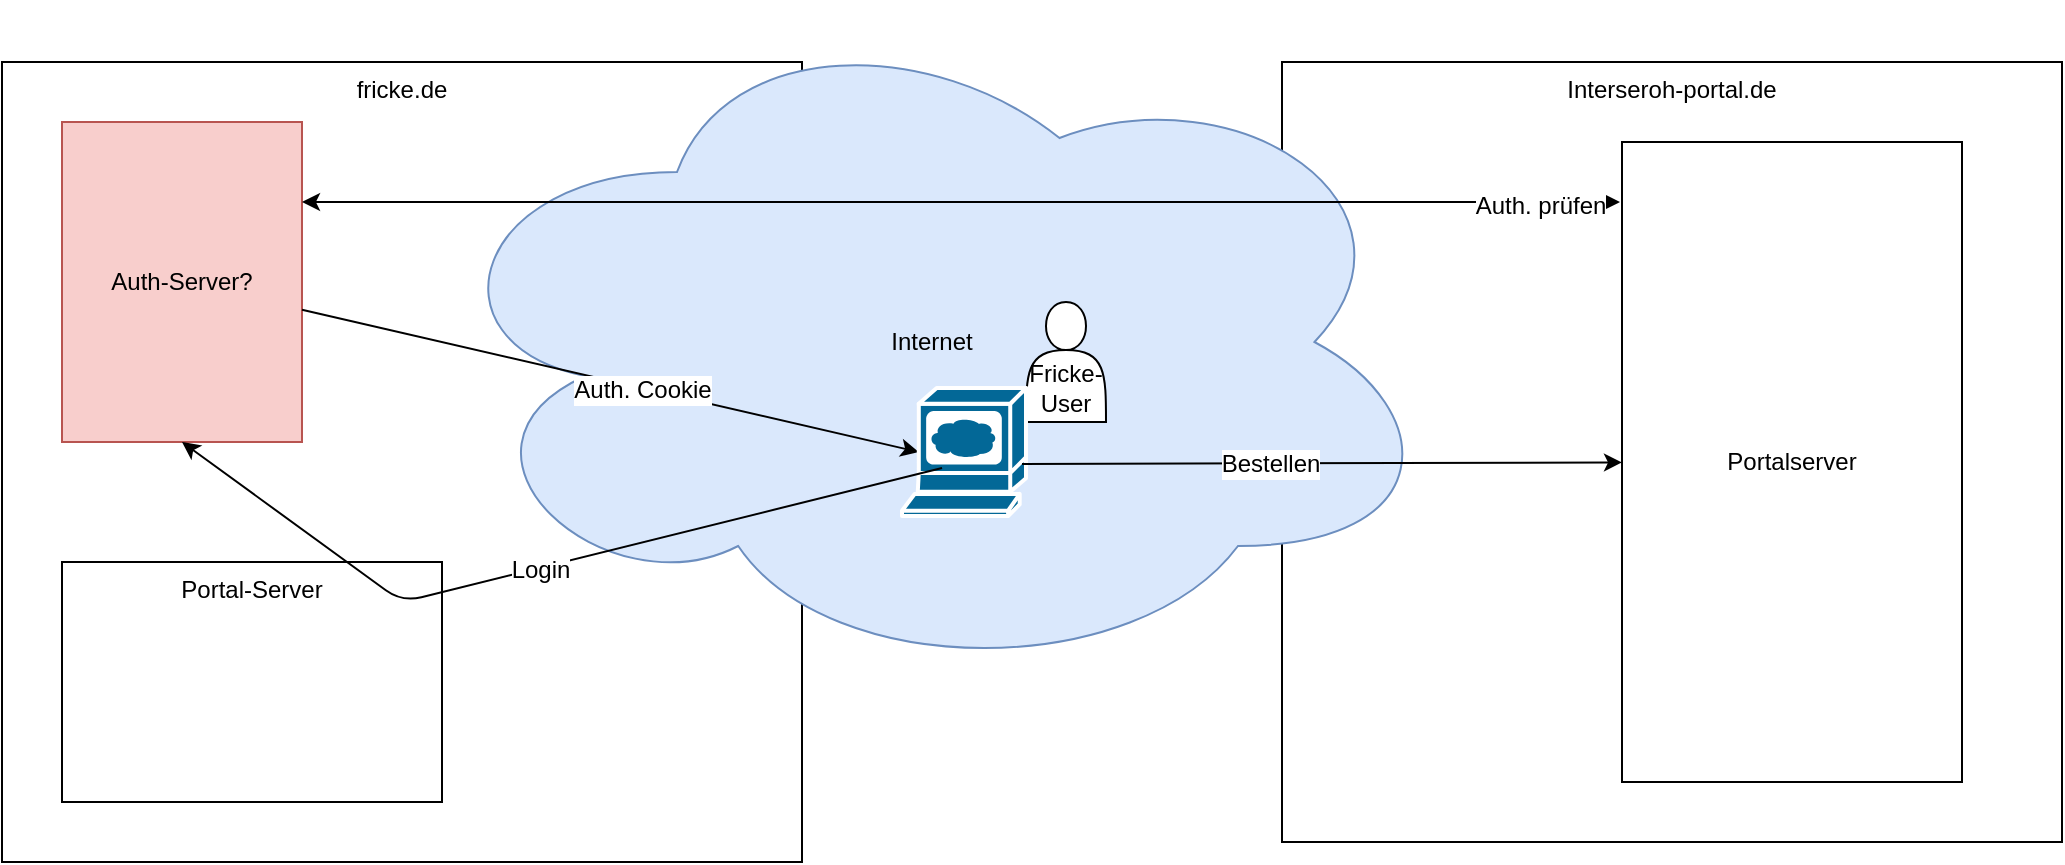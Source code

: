 <mxfile version="12.6.1" type="github"><diagram id="k1X5bBvmbNkZK3j2QXO3" name="Page-1"><mxGraphModel dx="1408" dy="699" grid="1" gridSize="10" guides="1" tooltips="1" connect="1" arrows="1" fold="1" page="1" pageScale="1" pageWidth="827" pageHeight="1169" math="0" shadow="0"><root><mxCell id="0"/><mxCell id="1" parent="0"/><mxCell id="2sJFYJljz5uQflkSVIoG-1" value="fricke.de" style="whiteSpace=wrap;html=1;aspect=fixed;horizontal=1;verticalAlign=top;" vertex="1" parent="1"><mxGeometry x="40" y="160" width="400" height="400" as="geometry"/></mxCell><mxCell id="2sJFYJljz5uQflkSVIoG-2" value="Interseroh-portal.de" style="whiteSpace=wrap;html=1;aspect=fixed;verticalAlign=top;" vertex="1" parent="1"><mxGeometry x="680" y="160" width="390" height="390" as="geometry"/></mxCell><mxCell id="2sJFYJljz5uQflkSVIoG-4" value="Internet" style="ellipse;shape=cloud;whiteSpace=wrap;html=1;verticalAlign=middle;fillColor=#dae8fc;strokeColor=#6c8ebf;" vertex="1" parent="1"><mxGeometry x="250" y="130" width="510" height="340" as="geometry"/></mxCell><mxCell id="2sJFYJljz5uQflkSVIoG-7" value="Fricke-User" style="shape=actor;whiteSpace=wrap;html=1;verticalAlign=bottom;" vertex="1" parent="1"><mxGeometry x="552" y="280" width="40" height="60" as="geometry"/></mxCell><mxCell id="2sJFYJljz5uQflkSVIoG-9" value="Portal-Server" style="rounded=0;whiteSpace=wrap;html=1;verticalAlign=top;" vertex="1" parent="1"><mxGeometry x="70" y="410" width="190" height="120" as="geometry"/></mxCell><mxCell id="2sJFYJljz5uQflkSVIoG-12" value="Auth-Server?" style="rounded=0;whiteSpace=wrap;html=1;fillColor=#f8cecc;strokeColor=#b85450;" vertex="1" parent="1"><mxGeometry x="70" y="190" width="120" height="160" as="geometry"/></mxCell><mxCell id="2sJFYJljz5uQflkSVIoG-13" value="" style="endArrow=classic;html=1;entryX=0.135;entryY=0.5;entryDx=0;entryDy=0;entryPerimeter=0;" edge="1" parent="1" source="2sJFYJljz5uQflkSVIoG-12" target="2sJFYJljz5uQflkSVIoG-14"><mxGeometry width="50" height="50" relative="1" as="geometry"><mxPoint x="40" y="630" as="sourcePoint"/><mxPoint x="90" y="580" as="targetPoint"/></mxGeometry></mxCell><mxCell id="2sJFYJljz5uQflkSVIoG-15" value="Auth. Cookie" style="text;html=1;align=center;verticalAlign=middle;resizable=0;points=[];labelBackgroundColor=#ffffff;" vertex="1" connectable="0" parent="2sJFYJljz5uQflkSVIoG-13"><mxGeometry x="0.1" y="-1" relative="1" as="geometry"><mxPoint as="offset"/></mxGeometry></mxCell><mxCell id="2sJFYJljz5uQflkSVIoG-14" value="" style="shape=mxgraph.cisco.computers_and_peripherals.web_browser;html=1;dashed=0;fillColor=#036897;strokeColor=#ffffff;strokeWidth=2;verticalLabelPosition=bottom;verticalAlign=top" vertex="1" parent="1"><mxGeometry x="490" y="323" width="62" height="64" as="geometry"/></mxCell><mxCell id="2sJFYJljz5uQflkSVIoG-17" value="" style="endArrow=classic;html=1;entryX=0.5;entryY=1;entryDx=0;entryDy=0;exitX=0.323;exitY=0.625;exitDx=0;exitDy=0;exitPerimeter=0;" edge="1" parent="1" source="2sJFYJljz5uQflkSVIoG-14" target="2sJFYJljz5uQflkSVIoG-12"><mxGeometry width="50" height="50" relative="1" as="geometry"><mxPoint x="40" y="630" as="sourcePoint"/><mxPoint x="90" y="580" as="targetPoint"/><Array as="points"><mxPoint x="240" y="430"/></Array></mxGeometry></mxCell><mxCell id="2sJFYJljz5uQflkSVIoG-18" value="Login" style="text;html=1;align=center;verticalAlign=middle;resizable=0;points=[];labelBackgroundColor=#ffffff;" vertex="1" connectable="0" parent="2sJFYJljz5uQflkSVIoG-17"><mxGeometry x="0.004" y="1" relative="1" as="geometry"><mxPoint as="offset"/></mxGeometry></mxCell><mxCell id="2sJFYJljz5uQflkSVIoG-19" value="Portalserver" style="rounded=0;whiteSpace=wrap;html=1;" vertex="1" parent="1"><mxGeometry x="850" y="200" width="170" height="320" as="geometry"/></mxCell><mxCell id="2sJFYJljz5uQflkSVIoG-20" value="" style="endArrow=classic;html=1;" edge="1" parent="1" target="2sJFYJljz5uQflkSVIoG-19"><mxGeometry width="50" height="50" relative="1" as="geometry"><mxPoint x="550" y="361" as="sourcePoint"/><mxPoint x="90" y="580" as="targetPoint"/></mxGeometry></mxCell><mxCell id="2sJFYJljz5uQflkSVIoG-21" value="Bestellen" style="text;html=1;align=center;verticalAlign=middle;resizable=0;points=[];labelBackgroundColor=#ffffff;" vertex="1" connectable="0" parent="2sJFYJljz5uQflkSVIoG-20"><mxGeometry x="-0.174" relative="1" as="geometry"><mxPoint as="offset"/></mxGeometry></mxCell><mxCell id="2sJFYJljz5uQflkSVIoG-22" value="" style="endArrow=classic;startArrow=classic;html=1;exitX=1;exitY=0.25;exitDx=0;exitDy=0;" edge="1" parent="1" source="2sJFYJljz5uQflkSVIoG-12"><mxGeometry width="50" height="50" relative="1" as="geometry"><mxPoint x="40" y="630" as="sourcePoint"/><mxPoint x="849" y="230" as="targetPoint"/></mxGeometry></mxCell><mxCell id="2sJFYJljz5uQflkSVIoG-23" value="Auth. prüfen" style="text;html=1;align=center;verticalAlign=middle;resizable=0;points=[];labelBackgroundColor=#ffffff;" vertex="1" connectable="0" parent="2sJFYJljz5uQflkSVIoG-22"><mxGeometry x="0.879" y="-2" relative="1" as="geometry"><mxPoint as="offset"/></mxGeometry></mxCell></root></mxGraphModel></diagram></mxfile>